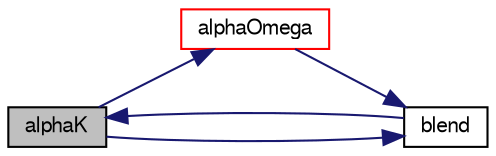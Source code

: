 digraph "alphaK"
{
  bgcolor="transparent";
  edge [fontname="FreeSans",fontsize="10",labelfontname="FreeSans",labelfontsize="10"];
  node [fontname="FreeSans",fontsize="10",shape=record];
  rankdir="LR";
  Node1147 [label="alphaK",height=0.2,width=0.4,color="black", fillcolor="grey75", style="filled", fontcolor="black"];
  Node1147 -> Node1148 [color="midnightblue",fontsize="10",style="solid",fontname="FreeSans"];
  Node1148 [label="alphaOmega",height=0.2,width=0.4,color="red",URL="$a30866.html#a84a3bc9498c8fb66c9f6adab418be6e1"];
  Node1148 -> Node1149 [color="midnightblue",fontsize="10",style="solid",fontname="FreeSans"];
  Node1149 [label="blend",height=0.2,width=0.4,color="black",URL="$a30866.html#a98d7b60619ba1b64773acf1d5ac9267c"];
  Node1149 -> Node1147 [color="midnightblue",fontsize="10",style="solid",fontname="FreeSans"];
  Node1147 -> Node1149 [color="midnightblue",fontsize="10",style="solid",fontname="FreeSans"];
}
